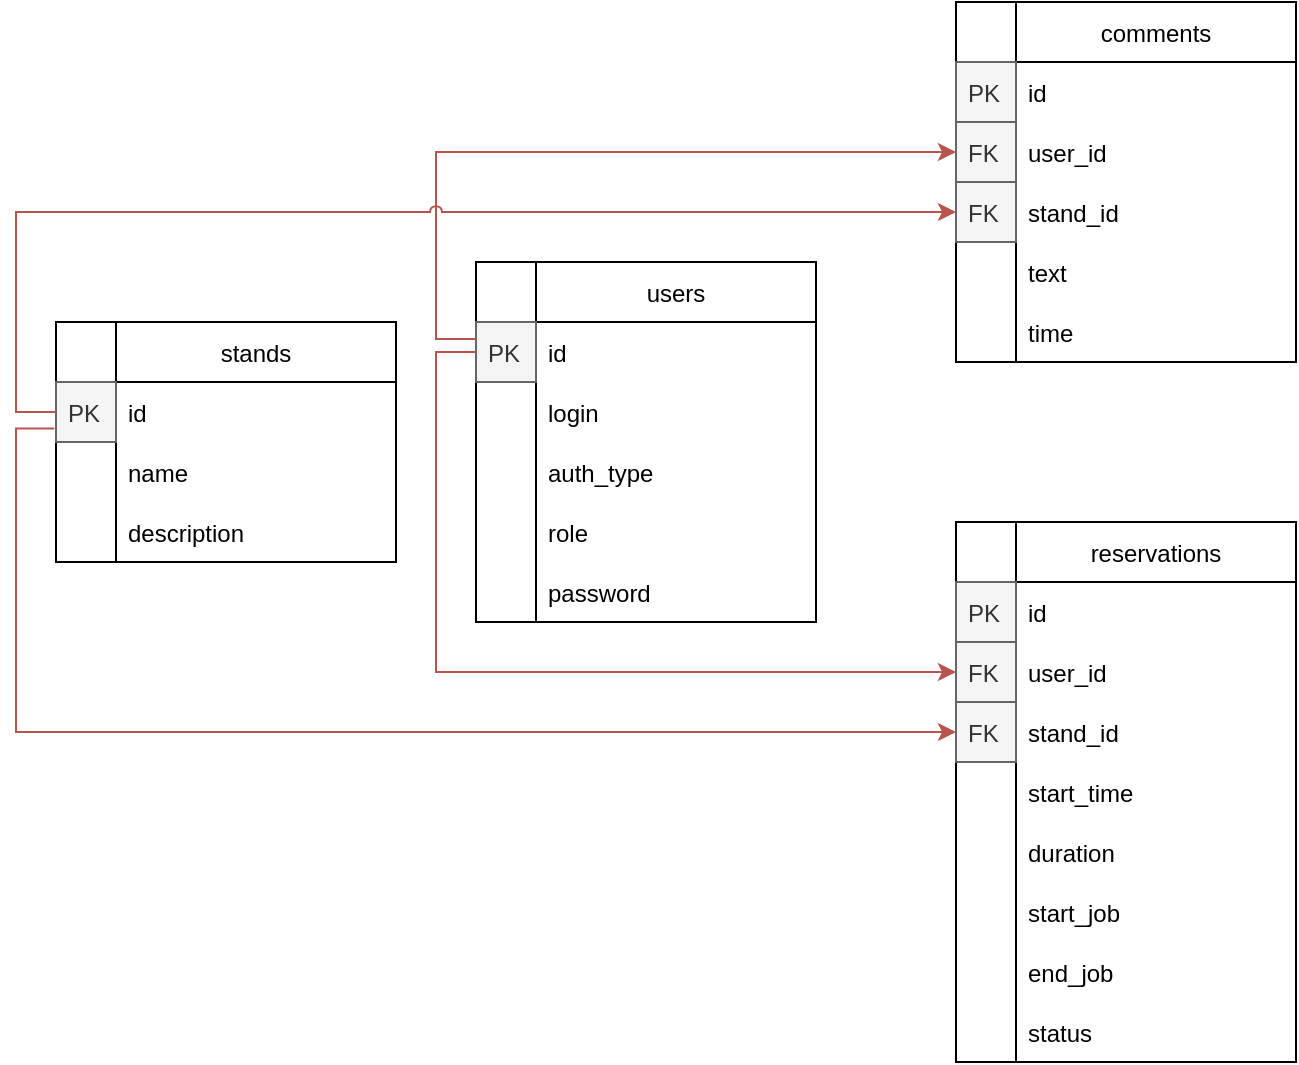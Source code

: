 <mxfile version="24.2.2" type="device">
  <diagram id="w8CbDTMibl-A2cG6xeVa" name="Page-1">
    <mxGraphModel dx="2022" dy="659" grid="1" gridSize="10" guides="1" tooltips="1" connect="1" arrows="1" fold="1" page="1" pageScale="1" pageWidth="827" pageHeight="1169" math="0" shadow="0">
      <root>
        <mxCell id="0" />
        <mxCell id="1" parent="0" />
        <mxCell id="ij3IRHzMrlXmMAQhGpTs-16" value="users" style="swimlane;fontStyle=0;childLayout=stackLayout;horizontal=1;startSize=30;horizontalStack=0;resizeParent=1;resizeParentMax=0;resizeLast=0;collapsible=1;marginBottom=0;" parent="1" vertex="1">
          <mxGeometry x="220" y="400" width="140" height="180" as="geometry">
            <mxRectangle x="300" y="370" width="50" height="30" as="alternateBounds" />
          </mxGeometry>
        </mxCell>
        <mxCell id="ij3IRHzMrlXmMAQhGpTs-17" value="id" style="text;strokeColor=none;fillColor=none;align=left;verticalAlign=middle;spacingLeft=4;spacingRight=4;overflow=hidden;points=[[0,0.5],[1,0.5]];portConstraint=eastwest;rotatable=0;" parent="ij3IRHzMrlXmMAQhGpTs-16" vertex="1">
          <mxGeometry y="30" width="140" height="30" as="geometry" />
        </mxCell>
        <mxCell id="ij3IRHzMrlXmMAQhGpTs-18" value="login" style="text;strokeColor=none;fillColor=none;align=left;verticalAlign=middle;spacingLeft=4;spacingRight=4;overflow=hidden;points=[[0,0.5],[1,0.5]];portConstraint=eastwest;rotatable=0;" parent="ij3IRHzMrlXmMAQhGpTs-16" vertex="1">
          <mxGeometry y="60" width="140" height="30" as="geometry" />
        </mxCell>
        <mxCell id="ij3IRHzMrlXmMAQhGpTs-20" value="auth_type" style="text;strokeColor=none;fillColor=none;align=left;verticalAlign=middle;spacingLeft=4;spacingRight=4;overflow=hidden;points=[[0,0.5],[1,0.5]];portConstraint=eastwest;rotatable=0;" parent="ij3IRHzMrlXmMAQhGpTs-16" vertex="1">
          <mxGeometry y="90" width="140" height="30" as="geometry" />
        </mxCell>
        <mxCell id="ij3IRHzMrlXmMAQhGpTs-19" value="role" style="text;strokeColor=none;fillColor=none;align=left;verticalAlign=middle;spacingLeft=4;spacingRight=4;overflow=hidden;points=[[0,0.5],[1,0.5]];portConstraint=eastwest;rotatable=0;" parent="ij3IRHzMrlXmMAQhGpTs-16" vertex="1">
          <mxGeometry y="120" width="140" height="30" as="geometry" />
        </mxCell>
        <mxCell id="ij3IRHzMrlXmMAQhGpTs-44" value="password" style="text;strokeColor=none;fillColor=none;align=left;verticalAlign=middle;spacingLeft=4;spacingRight=4;overflow=hidden;points=[[0,0.5],[1,0.5]];portConstraint=eastwest;rotatable=0;" parent="ij3IRHzMrlXmMAQhGpTs-16" vertex="1">
          <mxGeometry y="150" width="140" height="30" as="geometry" />
        </mxCell>
        <mxCell id="ij3IRHzMrlXmMAQhGpTs-28" value="" style="swimlane;fontStyle=0;childLayout=stackLayout;horizontal=1;startSize=30;horizontalStack=0;resizeParent=1;resizeParentMax=0;resizeLast=0;collapsible=1;marginBottom=0;" parent="1" vertex="1">
          <mxGeometry x="190" y="400" width="30" height="180" as="geometry">
            <mxRectangle x="270" y="370" width="50" height="30" as="alternateBounds" />
          </mxGeometry>
        </mxCell>
        <mxCell id="ij3IRHzMrlXmMAQhGpTs-29" value="PK" style="text;align=left;verticalAlign=middle;spacingLeft=4;spacingRight=4;overflow=hidden;points=[[0,0.5],[1,0.5]];portConstraint=eastwest;rotatable=0;fillColor=#f5f5f5;strokeColor=#666666;fontColor=#333333;" parent="ij3IRHzMrlXmMAQhGpTs-28" vertex="1">
          <mxGeometry y="30" width="30" height="30" as="geometry" />
        </mxCell>
        <mxCell id="ij3IRHzMrlXmMAQhGpTs-31" value=" " style="text;align=left;verticalAlign=middle;spacingLeft=4;spacingRight=4;overflow=hidden;points=[[0,0.5],[1,0.5]];portConstraint=eastwest;rotatable=0;" parent="ij3IRHzMrlXmMAQhGpTs-28" vertex="1">
          <mxGeometry y="60" width="30" height="30" as="geometry" />
        </mxCell>
        <mxCell id="ij3IRHzMrlXmMAQhGpTs-32" value=" " style="text;strokeColor=none;fillColor=none;align=left;verticalAlign=middle;spacingLeft=4;spacingRight=4;overflow=hidden;points=[[0,0.5],[1,0.5]];portConstraint=eastwest;rotatable=0;" parent="ij3IRHzMrlXmMAQhGpTs-28" vertex="1">
          <mxGeometry y="90" width="30" height="30" as="geometry" />
        </mxCell>
        <mxCell id="ij3IRHzMrlXmMAQhGpTs-33" value=" " style="text;strokeColor=none;fillColor=none;align=left;verticalAlign=middle;spacingLeft=4;spacingRight=4;overflow=hidden;points=[[0,0.5],[1,0.5]];portConstraint=eastwest;rotatable=0;" parent="ij3IRHzMrlXmMAQhGpTs-28" vertex="1">
          <mxGeometry y="120" width="30" height="30" as="geometry" />
        </mxCell>
        <mxCell id="ij3IRHzMrlXmMAQhGpTs-45" value=" " style="text;strokeColor=none;fillColor=none;align=left;verticalAlign=middle;spacingLeft=4;spacingRight=4;overflow=hidden;points=[[0,0.5],[1,0.5]];portConstraint=eastwest;rotatable=0;" parent="ij3IRHzMrlXmMAQhGpTs-28" vertex="1">
          <mxGeometry y="150" width="30" height="30" as="geometry" />
        </mxCell>
        <mxCell id="ij3IRHzMrlXmMAQhGpTs-34" value="stands" style="swimlane;fontStyle=0;childLayout=stackLayout;horizontal=1;startSize=30;horizontalStack=0;resizeParent=1;resizeParentMax=0;resizeLast=0;collapsible=1;marginBottom=0;" parent="1" vertex="1">
          <mxGeometry x="10" y="430" width="140" height="120" as="geometry">
            <mxRectangle x="300" y="370" width="50" height="30" as="alternateBounds" />
          </mxGeometry>
        </mxCell>
        <mxCell id="ij3IRHzMrlXmMAQhGpTs-35" value="id" style="text;strokeColor=none;fillColor=none;align=left;verticalAlign=middle;spacingLeft=4;spacingRight=4;overflow=hidden;points=[[0,0.5],[1,0.5]];portConstraint=eastwest;rotatable=0;" parent="ij3IRHzMrlXmMAQhGpTs-34" vertex="1">
          <mxGeometry y="30" width="140" height="30" as="geometry" />
        </mxCell>
        <mxCell id="ij3IRHzMrlXmMAQhGpTs-36" value="name" style="text;strokeColor=none;fillColor=none;align=left;verticalAlign=middle;spacingLeft=4;spacingRight=4;overflow=hidden;points=[[0,0.5],[1,0.5]];portConstraint=eastwest;rotatable=0;" parent="ij3IRHzMrlXmMAQhGpTs-34" vertex="1">
          <mxGeometry y="60" width="140" height="30" as="geometry" />
        </mxCell>
        <mxCell id="ij3IRHzMrlXmMAQhGpTs-38" value="description" style="text;strokeColor=none;fillColor=none;align=left;verticalAlign=middle;spacingLeft=4;spacingRight=4;overflow=hidden;points=[[0,0.5],[1,0.5]];portConstraint=eastwest;rotatable=0;" parent="ij3IRHzMrlXmMAQhGpTs-34" vertex="1">
          <mxGeometry y="90" width="140" height="30" as="geometry" />
        </mxCell>
        <mxCell id="ij3IRHzMrlXmMAQhGpTs-39" value="" style="swimlane;fontStyle=0;childLayout=stackLayout;horizontal=1;startSize=30;horizontalStack=0;resizeParent=1;resizeParentMax=0;resizeLast=0;collapsible=1;marginBottom=0;" parent="1" vertex="1">
          <mxGeometry x="-20" y="430" width="30" height="120" as="geometry">
            <mxRectangle x="270" y="370" width="50" height="30" as="alternateBounds" />
          </mxGeometry>
        </mxCell>
        <mxCell id="ij3IRHzMrlXmMAQhGpTs-40" value="PK" style="text;strokeColor=#666666;fillColor=#f5f5f5;align=left;verticalAlign=middle;spacingLeft=4;spacingRight=4;overflow=hidden;points=[[0,0.5],[1,0.5]];portConstraint=eastwest;rotatable=0;fontColor=#333333;" parent="ij3IRHzMrlXmMAQhGpTs-39" vertex="1">
          <mxGeometry y="30" width="30" height="30" as="geometry" />
        </mxCell>
        <mxCell id="ij3IRHzMrlXmMAQhGpTs-41" value=" " style="text;strokeColor=none;fillColor=none;align=left;verticalAlign=middle;spacingLeft=4;spacingRight=4;overflow=hidden;points=[[0,0.5],[1,0.5]];portConstraint=eastwest;rotatable=0;" parent="ij3IRHzMrlXmMAQhGpTs-39" vertex="1">
          <mxGeometry y="60" width="30" height="30" as="geometry" />
        </mxCell>
        <mxCell id="ij3IRHzMrlXmMAQhGpTs-42" value=" " style="text;strokeColor=none;fillColor=none;align=left;verticalAlign=middle;spacingLeft=4;spacingRight=4;overflow=hidden;points=[[0,0.5],[1,0.5]];portConstraint=eastwest;rotatable=0;" parent="ij3IRHzMrlXmMAQhGpTs-39" vertex="1">
          <mxGeometry y="90" width="30" height="30" as="geometry" />
        </mxCell>
        <mxCell id="ij3IRHzMrlXmMAQhGpTs-46" value="reservations" style="swimlane;fontStyle=0;childLayout=stackLayout;horizontal=1;startSize=30;horizontalStack=0;resizeParent=1;resizeParentMax=0;resizeLast=0;collapsible=1;marginBottom=0;" parent="1" vertex="1">
          <mxGeometry x="460" y="530" width="140" height="270" as="geometry">
            <mxRectangle x="300" y="370" width="50" height="30" as="alternateBounds" />
          </mxGeometry>
        </mxCell>
        <mxCell id="P-_x93btr0LXflcRxgYq-19" value="id" style="text;strokeColor=none;fillColor=none;align=left;verticalAlign=middle;spacingLeft=4;spacingRight=4;overflow=hidden;points=[[0,0.5],[1,0.5]];portConstraint=eastwest;rotatable=0;" parent="ij3IRHzMrlXmMAQhGpTs-46" vertex="1">
          <mxGeometry y="30" width="140" height="30" as="geometry" />
        </mxCell>
        <mxCell id="ij3IRHzMrlXmMAQhGpTs-48" value="user_id" style="text;strokeColor=none;fillColor=none;align=left;verticalAlign=middle;spacingLeft=4;spacingRight=4;overflow=hidden;points=[[0,0.5],[1,0.5]];portConstraint=eastwest;rotatable=0;" parent="ij3IRHzMrlXmMAQhGpTs-46" vertex="1">
          <mxGeometry y="60" width="140" height="30" as="geometry" />
        </mxCell>
        <mxCell id="ij3IRHzMrlXmMAQhGpTs-47" value="stand_id" style="text;strokeColor=none;fillColor=none;align=left;verticalAlign=middle;spacingLeft=4;spacingRight=4;overflow=hidden;points=[[0,0.5],[1,0.5]];portConstraint=eastwest;rotatable=0;" parent="ij3IRHzMrlXmMAQhGpTs-46" vertex="1">
          <mxGeometry y="90" width="140" height="30" as="geometry" />
        </mxCell>
        <mxCell id="ij3IRHzMrlXmMAQhGpTs-49" value="start_time" style="text;strokeColor=none;fillColor=none;align=left;verticalAlign=middle;spacingLeft=4;spacingRight=4;overflow=hidden;points=[[0,0.5],[1,0.5]];portConstraint=eastwest;rotatable=0;" parent="ij3IRHzMrlXmMAQhGpTs-46" vertex="1">
          <mxGeometry y="120" width="140" height="30" as="geometry" />
        </mxCell>
        <mxCell id="ij3IRHzMrlXmMAQhGpTs-51" value="duration" style="text;strokeColor=none;fillColor=none;align=left;verticalAlign=middle;spacingLeft=4;spacingRight=4;overflow=hidden;points=[[0,0.5],[1,0.5]];portConstraint=eastwest;rotatable=0;" parent="ij3IRHzMrlXmMAQhGpTs-46" vertex="1">
          <mxGeometry y="150" width="140" height="30" as="geometry" />
        </mxCell>
        <mxCell id="ufYH41RqB7wQ5cdzxgkm-2" value="start_job" style="text;strokeColor=none;fillColor=none;align=left;verticalAlign=middle;spacingLeft=4;spacingRight=4;overflow=hidden;points=[[0,0.5],[1,0.5]];portConstraint=eastwest;rotatable=0;" vertex="1" parent="ij3IRHzMrlXmMAQhGpTs-46">
          <mxGeometry y="180" width="140" height="30" as="geometry" />
        </mxCell>
        <mxCell id="ufYH41RqB7wQ5cdzxgkm-1" value="end_job" style="text;strokeColor=none;fillColor=none;align=left;verticalAlign=middle;spacingLeft=4;spacingRight=4;overflow=hidden;points=[[0,0.5],[1,0.5]];portConstraint=eastwest;rotatable=0;" vertex="1" parent="ij3IRHzMrlXmMAQhGpTs-46">
          <mxGeometry y="210" width="140" height="30" as="geometry" />
        </mxCell>
        <mxCell id="ij3IRHzMrlXmMAQhGpTs-50" value="status" style="text;strokeColor=none;fillColor=none;align=left;verticalAlign=middle;spacingLeft=4;spacingRight=4;overflow=hidden;points=[[0,0.5],[1,0.5]];portConstraint=eastwest;rotatable=0;" parent="ij3IRHzMrlXmMAQhGpTs-46" vertex="1">
          <mxGeometry y="240" width="140" height="30" as="geometry" />
        </mxCell>
        <mxCell id="ij3IRHzMrlXmMAQhGpTs-52" value="" style="swimlane;fontStyle=0;childLayout=stackLayout;horizontal=1;startSize=30;horizontalStack=0;resizeParent=1;resizeParentMax=0;resizeLast=0;collapsible=1;marginBottom=0;" parent="1" vertex="1">
          <mxGeometry x="430" y="530" width="30" height="270" as="geometry">
            <mxRectangle x="270" y="370" width="50" height="30" as="alternateBounds" />
          </mxGeometry>
        </mxCell>
        <mxCell id="P-_x93btr0LXflcRxgYq-20" value="PK" style="text;strokeColor=#666666;fillColor=#f5f5f5;align=left;verticalAlign=middle;spacingLeft=4;spacingRight=4;overflow=hidden;points=[[0,0.5],[1,0.5]];portConstraint=eastwest;rotatable=0;fontColor=#333333;" parent="ij3IRHzMrlXmMAQhGpTs-52" vertex="1">
          <mxGeometry y="30" width="30" height="30" as="geometry" />
        </mxCell>
        <mxCell id="ij3IRHzMrlXmMAQhGpTs-53" value="FK" style="text;strokeColor=#666666;fillColor=#f5f5f5;align=left;verticalAlign=middle;spacingLeft=4;spacingRight=4;overflow=hidden;points=[[0,0.5],[1,0.5]];portConstraint=eastwest;rotatable=0;fontColor=#333333;" parent="ij3IRHzMrlXmMAQhGpTs-52" vertex="1">
          <mxGeometry y="60" width="30" height="30" as="geometry" />
        </mxCell>
        <mxCell id="ij3IRHzMrlXmMAQhGpTs-54" value="FK" style="text;strokeColor=#666666;fillColor=#f5f5f5;align=left;verticalAlign=middle;spacingLeft=4;spacingRight=4;overflow=hidden;points=[[0,0.5],[1,0.5]];portConstraint=eastwest;rotatable=0;fontColor=#333333;" parent="ij3IRHzMrlXmMAQhGpTs-52" vertex="1">
          <mxGeometry y="90" width="30" height="30" as="geometry" />
        </mxCell>
        <mxCell id="ij3IRHzMrlXmMAQhGpTs-55" value=" " style="text;strokeColor=none;fillColor=none;align=left;verticalAlign=middle;spacingLeft=4;spacingRight=4;overflow=hidden;points=[[0,0.5],[1,0.5]];portConstraint=eastwest;rotatable=0;" parent="ij3IRHzMrlXmMAQhGpTs-52" vertex="1">
          <mxGeometry y="120" width="30" height="30" as="geometry" />
        </mxCell>
        <mxCell id="ij3IRHzMrlXmMAQhGpTs-56" value=" " style="text;strokeColor=none;fillColor=none;align=left;verticalAlign=middle;spacingLeft=4;spacingRight=4;overflow=hidden;points=[[0,0.5],[1,0.5]];portConstraint=eastwest;rotatable=0;" parent="ij3IRHzMrlXmMAQhGpTs-52" vertex="1">
          <mxGeometry y="150" width="30" height="30" as="geometry" />
        </mxCell>
        <mxCell id="ij3IRHzMrlXmMAQhGpTs-57" value=" " style="text;strokeColor=none;fillColor=none;align=left;verticalAlign=middle;spacingLeft=4;spacingRight=4;overflow=hidden;points=[[0,0.5],[1,0.5]];portConstraint=eastwest;rotatable=0;" parent="ij3IRHzMrlXmMAQhGpTs-52" vertex="1">
          <mxGeometry y="180" width="30" height="30" as="geometry" />
        </mxCell>
        <mxCell id="ufYH41RqB7wQ5cdzxgkm-4" value=" " style="text;strokeColor=none;fillColor=none;align=left;verticalAlign=middle;spacingLeft=4;spacingRight=4;overflow=hidden;points=[[0,0.5],[1,0.5]];portConstraint=eastwest;rotatable=0;" vertex="1" parent="ij3IRHzMrlXmMAQhGpTs-52">
          <mxGeometry y="210" width="30" height="30" as="geometry" />
        </mxCell>
        <mxCell id="ufYH41RqB7wQ5cdzxgkm-3" value=" " style="text;strokeColor=none;fillColor=none;align=left;verticalAlign=middle;spacingLeft=4;spacingRight=4;overflow=hidden;points=[[0,0.5],[1,0.5]];portConstraint=eastwest;rotatable=0;" vertex="1" parent="ij3IRHzMrlXmMAQhGpTs-52">
          <mxGeometry y="240" width="30" height="30" as="geometry" />
        </mxCell>
        <mxCell id="ij3IRHzMrlXmMAQhGpTs-58" style="edgeStyle=orthogonalEdgeStyle;rounded=0;orthogonalLoop=1;jettySize=auto;html=1;entryX=0;entryY=0.5;entryDx=0;entryDy=0;fillColor=#f8cecc;strokeColor=#b85450;exitX=0;exitY=0.5;exitDx=0;exitDy=0;" parent="1" source="ij3IRHzMrlXmMAQhGpTs-29" target="ij3IRHzMrlXmMAQhGpTs-53" edge="1">
          <mxGeometry relative="1" as="geometry">
            <mxPoint x="140" y="420" as="sourcePoint" />
          </mxGeometry>
        </mxCell>
        <mxCell id="ij3IRHzMrlXmMAQhGpTs-59" style="edgeStyle=orthogonalEdgeStyle;rounded=0;orthogonalLoop=1;jettySize=auto;html=1;entryX=0;entryY=0.5;entryDx=0;entryDy=0;exitX=-0.028;exitY=0.777;exitDx=0;exitDy=0;fillColor=#f8cecc;strokeColor=#b85450;exitPerimeter=0;" parent="1" source="ij3IRHzMrlXmMAQhGpTs-40" target="ij3IRHzMrlXmMAQhGpTs-54" edge="1">
          <mxGeometry relative="1" as="geometry" />
        </mxCell>
        <mxCell id="P-_x93btr0LXflcRxgYq-1" value="comments" style="swimlane;fontStyle=0;childLayout=stackLayout;horizontal=1;startSize=30;horizontalStack=0;resizeParent=1;resizeParentMax=0;resizeLast=0;collapsible=1;marginBottom=0;" parent="1" vertex="1">
          <mxGeometry x="460" y="270" width="140" height="180" as="geometry">
            <mxRectangle x="300" y="370" width="50" height="30" as="alternateBounds" />
          </mxGeometry>
        </mxCell>
        <mxCell id="P-_x93btr0LXflcRxgYq-13" value="id" style="text;strokeColor=none;fillColor=none;align=left;verticalAlign=middle;spacingLeft=4;spacingRight=4;overflow=hidden;points=[[0,0.5],[1,0.5]];portConstraint=eastwest;rotatable=0;" parent="P-_x93btr0LXflcRxgYq-1" vertex="1">
          <mxGeometry y="30" width="140" height="30" as="geometry" />
        </mxCell>
        <mxCell id="P-_x93btr0LXflcRxgYq-3" value="user_id" style="text;strokeColor=none;fillColor=none;align=left;verticalAlign=middle;spacingLeft=4;spacingRight=4;overflow=hidden;points=[[0,0.5],[1,0.5]];portConstraint=eastwest;rotatable=0;" parent="P-_x93btr0LXflcRxgYq-1" vertex="1">
          <mxGeometry y="60" width="140" height="30" as="geometry" />
        </mxCell>
        <mxCell id="P-_x93btr0LXflcRxgYq-2" value="stand_id" style="text;strokeColor=none;fillColor=none;align=left;verticalAlign=middle;spacingLeft=4;spacingRight=4;overflow=hidden;points=[[0,0.5],[1,0.5]];portConstraint=eastwest;rotatable=0;" parent="P-_x93btr0LXflcRxgYq-1" vertex="1">
          <mxGeometry y="90" width="140" height="30" as="geometry" />
        </mxCell>
        <mxCell id="P-_x93btr0LXflcRxgYq-4" value="text" style="text;strokeColor=none;fillColor=none;align=left;verticalAlign=middle;spacingLeft=4;spacingRight=4;overflow=hidden;points=[[0,0.5],[1,0.5]];portConstraint=eastwest;rotatable=0;" parent="P-_x93btr0LXflcRxgYq-1" vertex="1">
          <mxGeometry y="120" width="140" height="30" as="geometry" />
        </mxCell>
        <mxCell id="P-_x93btr0LXflcRxgYq-5" value="time" style="text;strokeColor=none;fillColor=none;align=left;verticalAlign=middle;spacingLeft=4;spacingRight=4;overflow=hidden;points=[[0,0.5],[1,0.5]];portConstraint=eastwest;rotatable=0;" parent="P-_x93btr0LXflcRxgYq-1" vertex="1">
          <mxGeometry y="150" width="140" height="30" as="geometry" />
        </mxCell>
        <mxCell id="P-_x93btr0LXflcRxgYq-7" value="" style="swimlane;fontStyle=0;childLayout=stackLayout;horizontal=1;startSize=30;horizontalStack=0;resizeParent=1;resizeParentMax=0;resizeLast=0;collapsible=1;marginBottom=0;" parent="1" vertex="1">
          <mxGeometry x="430" y="270" width="30" height="180" as="geometry">
            <mxRectangle x="270" y="370" width="50" height="30" as="alternateBounds" />
          </mxGeometry>
        </mxCell>
        <mxCell id="P-_x93btr0LXflcRxgYq-8" value="PK" style="text;strokeColor=#666666;fillColor=#f5f5f5;align=left;verticalAlign=middle;spacingLeft=4;spacingRight=4;overflow=hidden;points=[[0,0.5],[1,0.5]];portConstraint=eastwest;rotatable=0;fontColor=#333333;" parent="P-_x93btr0LXflcRxgYq-7" vertex="1">
          <mxGeometry y="30" width="30" height="30" as="geometry" />
        </mxCell>
        <mxCell id="P-_x93btr0LXflcRxgYq-9" value="FK" style="text;strokeColor=#666666;fillColor=#f5f5f5;align=left;verticalAlign=middle;spacingLeft=4;spacingRight=4;overflow=hidden;points=[[0,0.5],[1,0.5]];portConstraint=eastwest;rotatable=0;fontColor=#333333;" parent="P-_x93btr0LXflcRxgYq-7" vertex="1">
          <mxGeometry y="60" width="30" height="30" as="geometry" />
        </mxCell>
        <mxCell id="P-_x93btr0LXflcRxgYq-15" value="FK" style="text;strokeColor=#666666;fillColor=#f5f5f5;align=left;verticalAlign=middle;spacingLeft=4;spacingRight=4;overflow=hidden;points=[[0,0.5],[1,0.5]];portConstraint=eastwest;rotatable=0;fontColor=#333333;" parent="P-_x93btr0LXflcRxgYq-7" vertex="1">
          <mxGeometry y="90" width="30" height="30" as="geometry" />
        </mxCell>
        <mxCell id="P-_x93btr0LXflcRxgYq-10" value=" " style="text;strokeColor=none;fillColor=none;align=left;verticalAlign=middle;spacingLeft=4;spacingRight=4;overflow=hidden;points=[[0,0.5],[1,0.5]];portConstraint=eastwest;rotatable=0;" parent="P-_x93btr0LXflcRxgYq-7" vertex="1">
          <mxGeometry y="120" width="30" height="30" as="geometry" />
        </mxCell>
        <mxCell id="P-_x93btr0LXflcRxgYq-11" value=" " style="text;strokeColor=none;fillColor=none;align=left;verticalAlign=middle;spacingLeft=4;spacingRight=4;overflow=hidden;points=[[0,0.5],[1,0.5]];portConstraint=eastwest;rotatable=0;" parent="P-_x93btr0LXflcRxgYq-7" vertex="1">
          <mxGeometry y="150" width="30" height="30" as="geometry" />
        </mxCell>
        <mxCell id="P-_x93btr0LXflcRxgYq-16" style="edgeStyle=orthogonalEdgeStyle;rounded=0;orthogonalLoop=1;jettySize=auto;html=1;exitX=-0.001;exitY=0.283;exitDx=0;exitDy=0;entryX=0;entryY=0.5;entryDx=0;entryDy=0;fillColor=#f8cecc;strokeColor=#b85450;exitPerimeter=0;" parent="1" source="ij3IRHzMrlXmMAQhGpTs-29" target="P-_x93btr0LXflcRxgYq-9" edge="1">
          <mxGeometry relative="1" as="geometry" />
        </mxCell>
        <mxCell id="P-_x93btr0LXflcRxgYq-17" style="edgeStyle=orthogonalEdgeStyle;rounded=0;orthogonalLoop=1;jettySize=auto;html=1;exitX=0;exitY=0.5;exitDx=0;exitDy=0;fillColor=#f8cecc;strokeColor=#b85450;entryX=0;entryY=0.5;entryDx=0;entryDy=0;jumpStyle=arc;" parent="1" source="ij3IRHzMrlXmMAQhGpTs-40" target="P-_x93btr0LXflcRxgYq-15" edge="1">
          <mxGeometry relative="1" as="geometry">
            <mxPoint x="320" y="340" as="targetPoint" />
          </mxGeometry>
        </mxCell>
      </root>
    </mxGraphModel>
  </diagram>
</mxfile>
